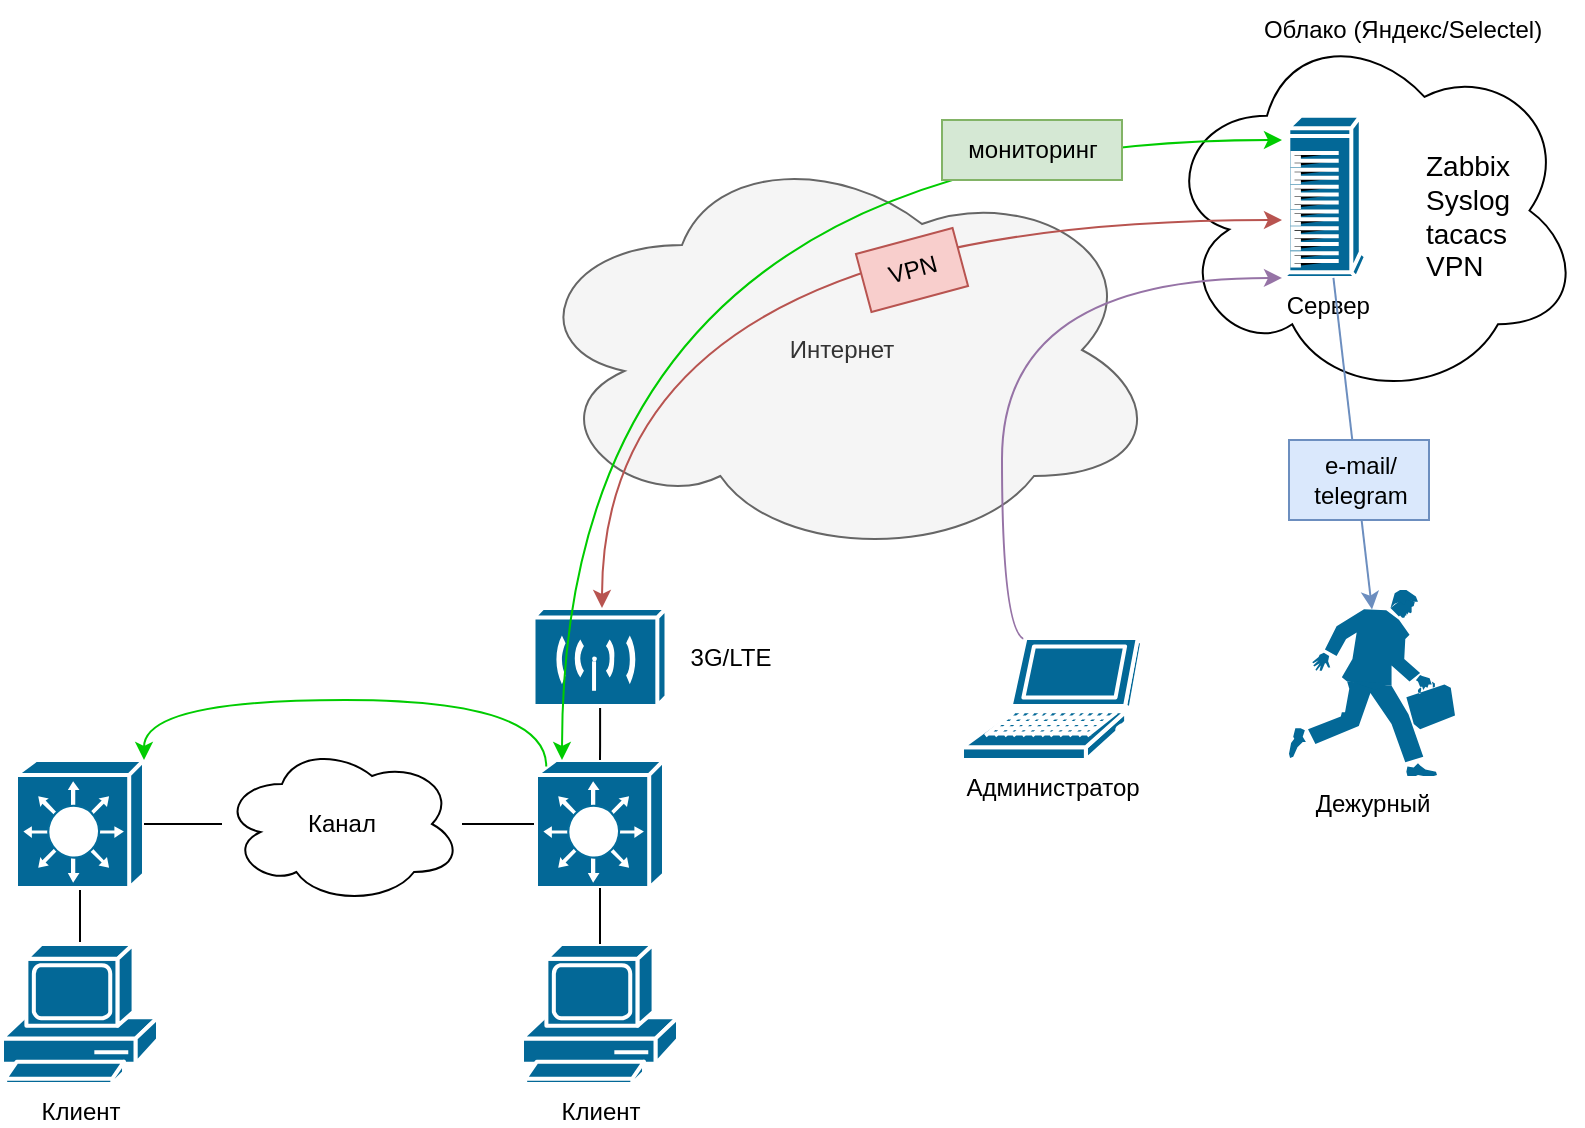 <mxfile version="22.1.11" type="github">
  <diagram name="Страница — 1" id="S_arktGw2sCfFWDUDz6h">
    <mxGraphModel dx="1605" dy="929" grid="1" gridSize="10" guides="1" tooltips="1" connect="1" arrows="1" fold="1" page="1" pageScale="1" pageWidth="827" pageHeight="1169" math="0" shadow="0">
      <root>
        <mxCell id="0" />
        <mxCell id="1" parent="0" />
        <mxCell id="A7JdqTnhoJMWVVkMmGGp-5" value="" style="edgeStyle=orthogonalEdgeStyle;rounded=0;orthogonalLoop=1;jettySize=auto;html=1;endArrow=none;endFill=0;" edge="1" parent="1" source="A7JdqTnhoJMWVVkMmGGp-1" target="A7JdqTnhoJMWVVkMmGGp-3">
          <mxGeometry relative="1" as="geometry" />
        </mxCell>
        <mxCell id="A7JdqTnhoJMWVVkMmGGp-1" value="" style="shape=mxgraph.cisco.switches.layer_3_switch;sketch=0;html=1;pointerEvents=1;dashed=0;fillColor=#036897;strokeColor=#ffffff;strokeWidth=2;verticalLabelPosition=bottom;verticalAlign=top;align=center;outlineConnect=0;" vertex="1" parent="1">
          <mxGeometry x="286" y="410" width="64" height="64" as="geometry" />
        </mxCell>
        <mxCell id="A7JdqTnhoJMWVVkMmGGp-9" style="edgeStyle=orthogonalEdgeStyle;rounded=0;orthogonalLoop=1;jettySize=auto;html=1;endArrow=none;endFill=0;" edge="1" parent="1" source="A7JdqTnhoJMWVVkMmGGp-2" target="A7JdqTnhoJMWVVkMmGGp-7">
          <mxGeometry relative="1" as="geometry" />
        </mxCell>
        <mxCell id="A7JdqTnhoJMWVVkMmGGp-2" value="" style="shape=mxgraph.cisco.switches.layer_3_switch;sketch=0;html=1;pointerEvents=1;dashed=0;fillColor=#036897;strokeColor=#ffffff;strokeWidth=2;verticalLabelPosition=bottom;verticalAlign=top;align=center;outlineConnect=0;" vertex="1" parent="1">
          <mxGeometry x="26" y="410" width="64" height="64" as="geometry" />
        </mxCell>
        <mxCell id="A7JdqTnhoJMWVVkMmGGp-6" value="" style="edgeStyle=orthogonalEdgeStyle;rounded=0;orthogonalLoop=1;jettySize=auto;html=1;startArrow=none;startFill=0;endArrow=none;endFill=0;" edge="1" parent="1" source="A7JdqTnhoJMWVVkMmGGp-3" target="A7JdqTnhoJMWVVkMmGGp-2">
          <mxGeometry relative="1" as="geometry" />
        </mxCell>
        <mxCell id="A7JdqTnhoJMWVVkMmGGp-3" value="Канал" style="ellipse;shape=cloud;whiteSpace=wrap;html=1;" vertex="1" parent="1">
          <mxGeometry x="129" y="402" width="120" height="80" as="geometry" />
        </mxCell>
        <mxCell id="A7JdqTnhoJMWVVkMmGGp-7" value="Клиент" style="shape=mxgraph.cisco.computers_and_peripherals.pc;sketch=0;html=1;pointerEvents=1;dashed=0;fillColor=#036897;strokeColor=#ffffff;strokeWidth=2;verticalLabelPosition=bottom;verticalAlign=top;align=center;outlineConnect=0;" vertex="1" parent="1">
          <mxGeometry x="19" y="502" width="78" height="70" as="geometry" />
        </mxCell>
        <mxCell id="A7JdqTnhoJMWVVkMmGGp-8" value="Клиент" style="shape=mxgraph.cisco.computers_and_peripherals.pc;sketch=0;html=1;pointerEvents=1;dashed=0;fillColor=#036897;strokeColor=#ffffff;strokeWidth=2;verticalLabelPosition=bottom;verticalAlign=top;align=center;outlineConnect=0;" vertex="1" parent="1">
          <mxGeometry x="279" y="502" width="78" height="70" as="geometry" />
        </mxCell>
        <mxCell id="A7JdqTnhoJMWVVkMmGGp-10" style="edgeStyle=orthogonalEdgeStyle;rounded=0;orthogonalLoop=1;jettySize=auto;html=1;entryX=0.5;entryY=0;entryDx=0;entryDy=0;entryPerimeter=0;endArrow=none;endFill=0;" edge="1" parent="1" source="A7JdqTnhoJMWVVkMmGGp-1" target="A7JdqTnhoJMWVVkMmGGp-8">
          <mxGeometry relative="1" as="geometry" />
        </mxCell>
        <mxCell id="A7JdqTnhoJMWVVkMmGGp-16" value="" style="edgeStyle=orthogonalEdgeStyle;rounded=0;orthogonalLoop=1;jettySize=auto;html=1;endArrow=none;endFill=0;" edge="1" parent="1" source="A7JdqTnhoJMWVVkMmGGp-15" target="A7JdqTnhoJMWVVkMmGGp-1">
          <mxGeometry relative="1" as="geometry" />
        </mxCell>
        <mxCell id="A7JdqTnhoJMWVVkMmGGp-15" value="" style="shape=mxgraph.cisco.wireless.wireless_transport;sketch=0;html=1;pointerEvents=1;dashed=0;fillColor=#036897;strokeColor=#ffffff;strokeWidth=2;verticalLabelPosition=bottom;verticalAlign=top;align=center;outlineConnect=0;" vertex="1" parent="1">
          <mxGeometry x="284.75" y="334" width="66.5" height="49" as="geometry" />
        </mxCell>
        <mxCell id="A7JdqTnhoJMWVVkMmGGp-17" value="" style="group" vertex="1" connectable="0" parent="1">
          <mxGeometry x="599" y="30" width="210" height="200" as="geometry" />
        </mxCell>
        <mxCell id="A7JdqTnhoJMWVVkMmGGp-11" value="" style="ellipse;shape=cloud;whiteSpace=wrap;html=1;" vertex="1" parent="A7JdqTnhoJMWVVkMmGGp-17">
          <mxGeometry y="10.526" width="210" height="189.474" as="geometry" />
        </mxCell>
        <mxCell id="A7JdqTnhoJMWVVkMmGGp-12" value="&amp;nbsp;Сервер" style="shape=mxgraph.cisco.computers_and_peripherals.ibm_tower;sketch=0;html=1;pointerEvents=1;dashed=0;fillColor=#036897;strokeColor=#ffffff;strokeWidth=2;verticalLabelPosition=bottom;verticalAlign=top;align=center;outlineConnect=0;" vertex="1" parent="A7JdqTnhoJMWVVkMmGGp-17">
          <mxGeometry x="60" y="57.895" width="42" height="81.053" as="geometry" />
        </mxCell>
        <mxCell id="A7JdqTnhoJMWVVkMmGGp-13" value="&lt;div style=&quot;font-size: 14px;&quot; align=&quot;left&quot;&gt;&lt;font style=&quot;font-size: 14px;&quot;&gt;Zabbix&lt;/font&gt;&lt;/div&gt;&lt;div style=&quot;font-size: 14px;&quot; align=&quot;left&quot;&gt;&lt;font style=&quot;font-size: 14px;&quot;&gt;Syslog&lt;/font&gt;&lt;/div&gt;&lt;div style=&quot;font-size: 14px;&quot; align=&quot;left&quot;&gt;&lt;font style=&quot;font-size: 14px;&quot;&gt;tacacs&lt;/font&gt;&lt;/div&gt;&lt;div style=&quot;font-size: 14px;&quot; align=&quot;left&quot;&gt;&lt;font style=&quot;font-size: 14px;&quot;&gt;VPN&lt;font style=&quot;font-size: 14px;&quot;&gt;&lt;br&gt;&lt;/font&gt;&lt;/font&gt;&lt;/div&gt;" style="text;html=1;align=left;verticalAlign=middle;resizable=0;points=[];autosize=1;strokeColor=none;fillColor=none;" vertex="1" parent="A7JdqTnhoJMWVVkMmGGp-17">
          <mxGeometry x="130" y="68.421" width="70" height="80" as="geometry" />
        </mxCell>
        <mxCell id="A7JdqTnhoJMWVVkMmGGp-14" value="Облако (Яндекс/Selectel)" style="text;html=1;align=center;verticalAlign=middle;resizable=0;points=[];autosize=1;strokeColor=none;fillColor=none;" vertex="1" parent="A7JdqTnhoJMWVVkMmGGp-17">
          <mxGeometry x="40" width="160" height="30" as="geometry" />
        </mxCell>
        <mxCell id="A7JdqTnhoJMWVVkMmGGp-18" value="Интернет" style="ellipse;shape=cloud;whiteSpace=wrap;html=1;fillColor=#f5f5f5;strokeColor=#666666;fontColor=#333333;" vertex="1" parent="1">
          <mxGeometry x="279" y="100" width="320" height="210" as="geometry" />
        </mxCell>
        <mxCell id="A7JdqTnhoJMWVVkMmGGp-22" value="" style="edgeStyle=orthogonalEdgeStyle;orthogonalLoop=1;jettySize=auto;html=1;rounded=0;curved=1;startArrow=classic;startFill=1;fillColor=#f8cecc;strokeColor=#b85450;" edge="1" parent="1" source="A7JdqTnhoJMWVVkMmGGp-12" target="A7JdqTnhoJMWVVkMmGGp-15">
          <mxGeometry width="100" relative="1" as="geometry">
            <mxPoint x="309" y="130" as="sourcePoint" />
            <mxPoint x="409" y="130" as="targetPoint" />
            <Array as="points">
              <mxPoint x="319" y="140" />
            </Array>
          </mxGeometry>
        </mxCell>
        <mxCell id="A7JdqTnhoJMWVVkMmGGp-23" value="VPN" style="text;html=1;align=center;verticalAlign=middle;resizable=0;points=[];autosize=1;strokeColor=#b85450;fillColor=#f8cecc;rotation=-15;" vertex="1" parent="1">
          <mxGeometry x="449" y="150" width="50" height="30" as="geometry" />
        </mxCell>
        <mxCell id="A7JdqTnhoJMWVVkMmGGp-24" value="3G/LTE" style="text;html=1;align=center;verticalAlign=middle;resizable=0;points=[];autosize=1;strokeColor=none;fillColor=none;" vertex="1" parent="1">
          <mxGeometry x="353" y="343.5" width="60" height="30" as="geometry" />
        </mxCell>
        <mxCell id="A7JdqTnhoJMWVVkMmGGp-25" value="" style="edgeStyle=orthogonalEdgeStyle;orthogonalLoop=1;jettySize=auto;html=1;rounded=0;curved=1;startArrow=classic;startFill=1;fillColor=#d5e8d4;strokeColor=#00CC00;" edge="1" parent="1" source="A7JdqTnhoJMWVVkMmGGp-1" target="A7JdqTnhoJMWVVkMmGGp-12">
          <mxGeometry width="100" relative="1" as="geometry">
            <mxPoint x="129" y="90" as="sourcePoint" />
            <mxPoint x="229" y="90" as="targetPoint" />
            <Array as="points">
              <mxPoint x="299" y="100" />
            </Array>
          </mxGeometry>
        </mxCell>
        <mxCell id="A7JdqTnhoJMWVVkMmGGp-29" value="" style="edgeStyle=orthogonalEdgeStyle;orthogonalLoop=1;jettySize=auto;html=1;rounded=0;exitX=0.08;exitY=0.05;exitDx=0;exitDy=0;exitPerimeter=0;entryX=1;entryY=0;entryDx=0;entryDy=0;entryPerimeter=0;curved=1;fillColor=#d5e8d4;strokeColor=#00CC00;" edge="1" parent="1" source="A7JdqTnhoJMWVVkMmGGp-1" target="A7JdqTnhoJMWVVkMmGGp-2">
          <mxGeometry width="100" relative="1" as="geometry">
            <mxPoint x="159" y="350" as="sourcePoint" />
            <mxPoint x="259" y="350" as="targetPoint" />
            <Array as="points">
              <mxPoint x="291" y="380" />
              <mxPoint x="90" y="380" />
            </Array>
          </mxGeometry>
        </mxCell>
        <mxCell id="A7JdqTnhoJMWVVkMmGGp-31" value="" style="edgeStyle=orthogonalEdgeStyle;orthogonalLoop=1;jettySize=auto;html=1;rounded=0;entryX=0;entryY=1;entryDx=0;entryDy=0;entryPerimeter=0;curved=1;fillColor=#e1d5e7;strokeColor=#9673a6;exitX=0.5;exitY=0;exitDx=0;exitDy=0;exitPerimeter=0;" edge="1" parent="1" source="A7JdqTnhoJMWVVkMmGGp-36" target="A7JdqTnhoJMWVVkMmGGp-12">
          <mxGeometry width="100" relative="1" as="geometry">
            <mxPoint x="569.059" y="360.0" as="sourcePoint" />
            <mxPoint x="549" y="430" as="targetPoint" />
            <Array as="points">
              <mxPoint x="544" y="350" />
              <mxPoint x="519" y="350" />
              <mxPoint x="519" y="169" />
            </Array>
          </mxGeometry>
        </mxCell>
        <mxCell id="A7JdqTnhoJMWVVkMmGGp-36" value="Администратор" style="shape=mxgraph.cisco.computers_and_peripherals.laptop;sketch=0;html=1;pointerEvents=1;dashed=0;fillColor=#036897;strokeColor=#ffffff;strokeWidth=2;verticalLabelPosition=bottom;verticalAlign=top;align=center;outlineConnect=0;" vertex="1" parent="1">
          <mxGeometry x="499" y="349" width="90" height="61" as="geometry" />
        </mxCell>
        <mxCell id="A7JdqTnhoJMWVVkMmGGp-37" value="Дежурный" style="shape=mxgraph.cisco.people.running_man;sketch=0;html=1;pointerEvents=1;dashed=0;fillColor=#036897;strokeColor=#ffffff;strokeWidth=2;verticalLabelPosition=bottom;verticalAlign=top;align=center;outlineConnect=0;" vertex="1" parent="1">
          <mxGeometry x="662.5" y="325" width="83" height="93" as="geometry" />
        </mxCell>
        <mxCell id="A7JdqTnhoJMWVVkMmGGp-40" value="" style="edgeStyle=none;orthogonalLoop=1;jettySize=auto;html=1;rounded=0;entryX=0.5;entryY=0.105;entryDx=0;entryDy=0;entryPerimeter=0;fillColor=#dae8fc;strokeColor=#6c8ebf;" edge="1" parent="1" source="A7JdqTnhoJMWVVkMmGGp-12" target="A7JdqTnhoJMWVVkMmGGp-37">
          <mxGeometry width="100" relative="1" as="geometry">
            <mxPoint x="589" y="270" as="sourcePoint" />
            <mxPoint x="689" y="270" as="targetPoint" />
            <Array as="points" />
          </mxGeometry>
        </mxCell>
        <mxCell id="A7JdqTnhoJMWVVkMmGGp-38" value="&lt;div&gt;e-mail/&lt;/div&gt;&lt;div&gt;telegram&lt;/div&gt;" style="text;html=1;align=center;verticalAlign=middle;resizable=0;points=[];autosize=1;strokeColor=#6c8ebf;fillColor=#dae8fc;" vertex="1" parent="1">
          <mxGeometry x="662.5" y="250" width="70" height="40" as="geometry" />
        </mxCell>
        <mxCell id="A7JdqTnhoJMWVVkMmGGp-42" value="мониторинг" style="text;html=1;align=center;verticalAlign=middle;resizable=0;points=[];autosize=1;strokeColor=#82b366;fillColor=#d5e8d4;" vertex="1" parent="1">
          <mxGeometry x="489" y="90" width="90" height="30" as="geometry" />
        </mxCell>
      </root>
    </mxGraphModel>
  </diagram>
</mxfile>

